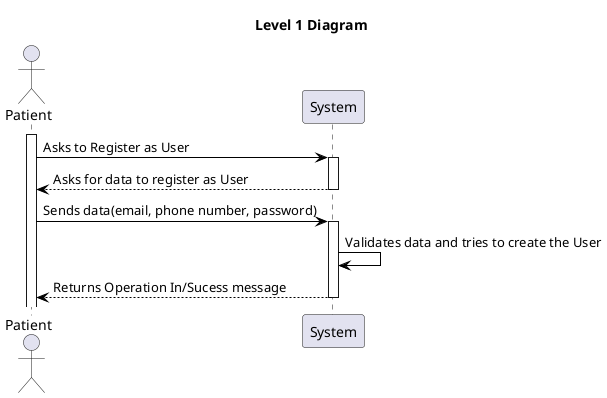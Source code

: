 @startuml level_1

title Level 1 Diagram

hide empty members
'skinparam Linetype ortho

skinparam class {
    BackgroundColor<<valueObject>> #D6EAF8
    BackgroundColor<<root>> #FDEBD0
    BackgroundColor<<service>> #D1F2EB
    BackgroundColor #FEF9E7
    ArrowColor Black
}

skinparam package {
    BackgroundColor #EBF5FB
}

actor Patient as P

activate P
P -> System: Asks to Register as User
activate System
System --> P: Asks for data to register as User
deactivate System
P -> System: Sends data(email, phone number, password)
activate System
System -> System: Validates data and tries to create the User
System --> P: Returns Operation In/Sucess message
deactivate System

@enduml